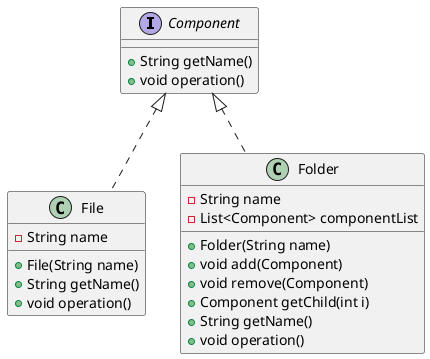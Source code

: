 @startuml

interface Component {
  +String getName()
  +void operation()
}

class File implements Component {
  -String name

  +File(String name)
  +String getName()
  +void operation()
}

class Folder implements Component {
  -String name
  -List<Component> componentList

  +Folder(String name)
  +void add(Component)
  +void remove(Component)
  +Component getChild(int i)
  +String getName()
  +void operation()
}

@enduml